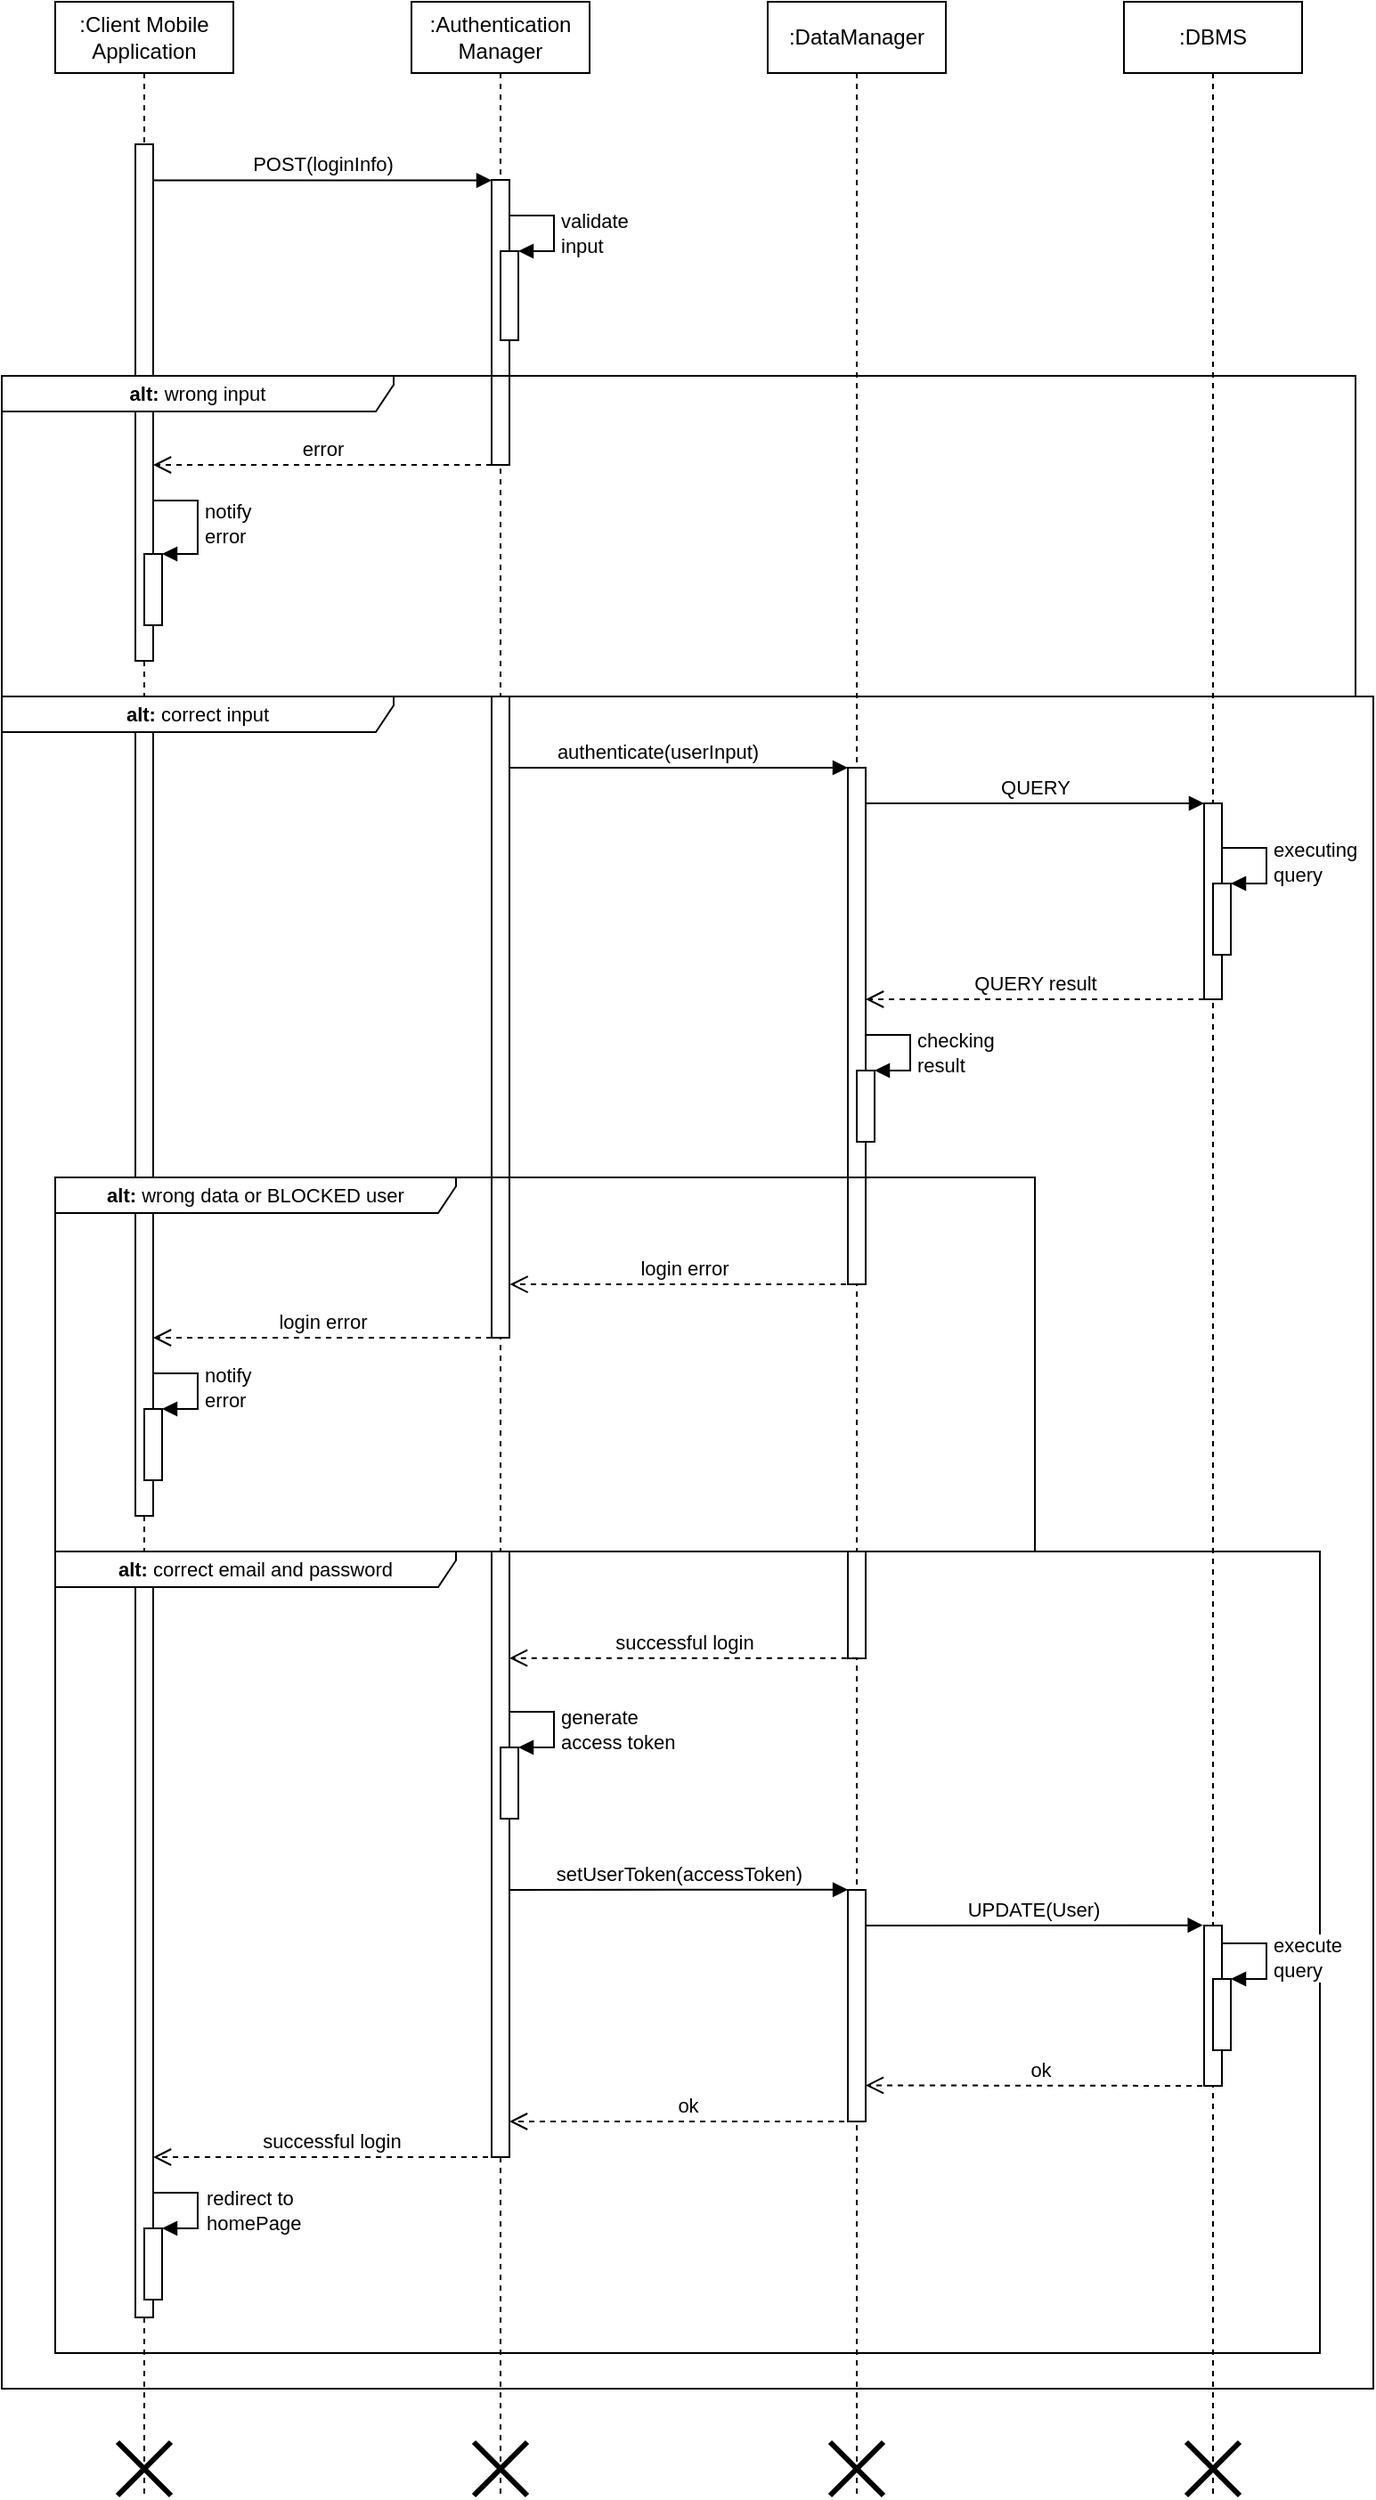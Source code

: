 <mxfile version="14.1.0" type="device"><diagram id="kgpKYQtTHZ0yAKxKKP6v" name="Page-1"><mxGraphModel dx="1038" dy="523" grid="1" gridSize="10" guides="1" tooltips="1" connect="1" arrows="1" fold="1" page="1" pageScale="1" pageWidth="850" pageHeight="1100" math="0" shadow="0"><root><mxCell id="0"/><mxCell id="1" parent="0"/><mxCell id="aKg9VvAL4HcYHQFoC9Ts-1" value=":Client Mobile&lt;br&gt;Application" style="shape=umlLifeline;perimeter=lifelinePerimeter;whiteSpace=wrap;html=1;container=1;collapsible=0;recursiveResize=0;outlineConnect=0;" parent="1" vertex="1"><mxGeometry x="70" y="80" width="100" height="1400" as="geometry"/></mxCell><mxCell id="iyA7rAM67vEXa_l-TQT6-62" value="" style="shape=umlDestroy;whiteSpace=wrap;html=1;strokeWidth=3;" vertex="1" parent="aKg9VvAL4HcYHQFoC9Ts-1"><mxGeometry x="35" y="1370" width="30" height="30" as="geometry"/></mxCell><mxCell id="aKg9VvAL4HcYHQFoC9Ts-2" value=":Authentication&lt;br&gt;Manager" style="shape=umlLifeline;perimeter=lifelinePerimeter;whiteSpace=wrap;html=1;container=1;collapsible=0;recursiveResize=0;outlineConnect=0;" parent="1" vertex="1"><mxGeometry x="270" y="80" width="100" height="1400" as="geometry"/></mxCell><mxCell id="iyA7rAM67vEXa_l-TQT6-3" value="" style="html=1;points=[];perimeter=orthogonalPerimeter;" vertex="1" parent="aKg9VvAL4HcYHQFoC9Ts-2"><mxGeometry x="45" y="100" width="10" height="160" as="geometry"/></mxCell><mxCell id="iyA7rAM67vEXa_l-TQT6-4" value="" style="html=1;points=[];perimeter=orthogonalPerimeter;" vertex="1" parent="aKg9VvAL4HcYHQFoC9Ts-2"><mxGeometry x="50" y="140" width="10" height="50" as="geometry"/></mxCell><mxCell id="iyA7rAM67vEXa_l-TQT6-5" value="validate&lt;br&gt;input" style="edgeStyle=orthogonalEdgeStyle;html=1;align=left;spacingLeft=2;endArrow=block;rounded=0;entryX=1;entryY=0;" edge="1" target="iyA7rAM67vEXa_l-TQT6-4" parent="aKg9VvAL4HcYHQFoC9Ts-2"><mxGeometry x="0.077" relative="1" as="geometry"><mxPoint x="55" y="120" as="sourcePoint"/><Array as="points"><mxPoint x="80" y="120"/></Array><mxPoint as="offset"/></mxGeometry></mxCell><mxCell id="iyA7rAM67vEXa_l-TQT6-63" value="" style="shape=umlDestroy;whiteSpace=wrap;html=1;strokeWidth=3;" vertex="1" parent="aKg9VvAL4HcYHQFoC9Ts-2"><mxGeometry x="35" y="1370" width="30" height="30" as="geometry"/></mxCell><mxCell id="aKg9VvAL4HcYHQFoC9Ts-3" value=":DataManager" style="shape=umlLifeline;perimeter=lifelinePerimeter;whiteSpace=wrap;html=1;container=1;collapsible=0;recursiveResize=0;outlineConnect=0;" parent="1" vertex="1"><mxGeometry x="470" y="80" width="100" height="1400" as="geometry"/></mxCell><mxCell id="iyA7rAM67vEXa_l-TQT6-64" value="" style="shape=umlDestroy;whiteSpace=wrap;html=1;strokeWidth=3;" vertex="1" parent="aKg9VvAL4HcYHQFoC9Ts-3"><mxGeometry x="35" y="1370" width="30" height="30" as="geometry"/></mxCell><mxCell id="kpIfHNOftxkKQExtYJpX-1" value=":DBMS" style="shape=umlLifeline;perimeter=lifelinePerimeter;whiteSpace=wrap;html=1;container=1;collapsible=0;recursiveResize=0;outlineConnect=0;" parent="1" vertex="1"><mxGeometry x="670" y="80" width="100" height="1400" as="geometry"/></mxCell><mxCell id="iyA7rAM67vEXa_l-TQT6-65" value="" style="shape=umlDestroy;whiteSpace=wrap;html=1;strokeWidth=3;" vertex="1" parent="kpIfHNOftxkKQExtYJpX-1"><mxGeometry x="35" y="1370" width="30" height="30" as="geometry"/></mxCell><mxCell id="iyA7rAM67vEXa_l-TQT6-1" value="" style="html=1;points=[];perimeter=orthogonalPerimeter;" vertex="1" parent="1"><mxGeometry x="115" y="160" width="10" height="290" as="geometry"/></mxCell><mxCell id="iyA7rAM67vEXa_l-TQT6-2" value="POST(loginInfo)" style="html=1;verticalAlign=bottom;endArrow=block;exitX=0.971;exitY=0.371;exitDx=0;exitDy=0;exitPerimeter=0;" edge="1" parent="1"><mxGeometry x="0.002" width="80" relative="1" as="geometry"><mxPoint x="124.71" y="180.26" as="sourcePoint"/><mxPoint x="315" y="180.26" as="targetPoint"/><mxPoint as="offset"/></mxGeometry></mxCell><mxCell id="iyA7rAM67vEXa_l-TQT6-13" value="error" style="html=1;verticalAlign=bottom;endArrow=open;dashed=1;endSize=8;" edge="1" parent="1" target="iyA7rAM67vEXa_l-TQT6-1"><mxGeometry relative="1" as="geometry"><mxPoint x="315" y="340" as="sourcePoint"/><mxPoint x="235" y="340" as="targetPoint"/></mxGeometry></mxCell><mxCell id="iyA7rAM67vEXa_l-TQT6-14" value="" style="html=1;points=[];perimeter=orthogonalPerimeter;" vertex="1" parent="1"><mxGeometry x="120" y="390" width="10" height="40" as="geometry"/></mxCell><mxCell id="iyA7rAM67vEXa_l-TQT6-15" value="notify&lt;br&gt;error" style="edgeStyle=orthogonalEdgeStyle;html=1;align=left;spacingLeft=2;endArrow=block;rounded=0;entryX=1;entryY=0;" edge="1" parent="1"><mxGeometry relative="1" as="geometry"><mxPoint x="125" y="360" as="sourcePoint"/><Array as="points"><mxPoint x="125" y="360"/><mxPoint x="150" y="360"/><mxPoint x="150" y="390"/></Array><mxPoint x="130" y="390" as="targetPoint"/></mxGeometry></mxCell><mxCell id="iyA7rAM67vEXa_l-TQT6-17" value="&lt;font style=&quot;font-size: 11px&quot;&gt;&lt;b&gt;alt: &lt;/b&gt;correct input&lt;/font&gt;" style="shape=umlFrame;whiteSpace=wrap;html=1;width=220;height=20;" vertex="1" parent="1"><mxGeometry x="40" y="470" width="770" height="950" as="geometry"/></mxCell><mxCell id="iyA7rAM67vEXa_l-TQT6-18" value="" style="html=1;points=[];perimeter=orthogonalPerimeter;" vertex="1" parent="1"><mxGeometry x="315" y="470" width="10" height="360" as="geometry"/></mxCell><mxCell id="iyA7rAM67vEXa_l-TQT6-19" value="authenticate(userInput)" style="html=1;verticalAlign=bottom;endArrow=block;" edge="1" parent="1" target="iyA7rAM67vEXa_l-TQT6-21"><mxGeometry x="-0.125" width="80" relative="1" as="geometry"><mxPoint x="325" y="510" as="sourcePoint"/><mxPoint x="405" y="510" as="targetPoint"/><mxPoint as="offset"/></mxGeometry></mxCell><mxCell id="iyA7rAM67vEXa_l-TQT6-21" value="" style="html=1;points=[];perimeter=orthogonalPerimeter;" vertex="1" parent="1"><mxGeometry x="515" y="510" width="10" height="290" as="geometry"/></mxCell><mxCell id="iyA7rAM67vEXa_l-TQT6-22" value="QUERY" style="html=1;verticalAlign=bottom;endArrow=block;" edge="1" parent="1" target="iyA7rAM67vEXa_l-TQT6-23"><mxGeometry width="80" relative="1" as="geometry"><mxPoint x="525" y="530" as="sourcePoint"/><mxPoint x="605" y="530" as="targetPoint"/></mxGeometry></mxCell><mxCell id="iyA7rAM67vEXa_l-TQT6-23" value="" style="html=1;points=[];perimeter=orthogonalPerimeter;" vertex="1" parent="1"><mxGeometry x="715" y="530" width="10" height="110" as="geometry"/></mxCell><mxCell id="iyA7rAM67vEXa_l-TQT6-24" value="" style="html=1;points=[];perimeter=orthogonalPerimeter;" vertex="1" parent="1"><mxGeometry x="720" y="575" width="10" height="40" as="geometry"/></mxCell><mxCell id="iyA7rAM67vEXa_l-TQT6-25" value="executing&lt;br&gt;query" style="edgeStyle=orthogonalEdgeStyle;html=1;align=left;spacingLeft=2;endArrow=block;rounded=0;entryX=1;entryY=0;" edge="1" target="iyA7rAM67vEXa_l-TQT6-24" parent="1"><mxGeometry relative="1" as="geometry"><mxPoint x="725" y="555" as="sourcePoint"/><Array as="points"><mxPoint x="750" y="555"/></Array></mxGeometry></mxCell><mxCell id="iyA7rAM67vEXa_l-TQT6-26" value="QUERY result" style="html=1;verticalAlign=bottom;endArrow=open;dashed=1;endSize=8;" edge="1" parent="1" target="iyA7rAM67vEXa_l-TQT6-21"><mxGeometry relative="1" as="geometry"><mxPoint x="715" y="640" as="sourcePoint"/><mxPoint x="635" y="640" as="targetPoint"/></mxGeometry></mxCell><mxCell id="iyA7rAM67vEXa_l-TQT6-29" value="" style="html=1;points=[];perimeter=orthogonalPerimeter;" vertex="1" parent="1"><mxGeometry x="115" y="490" width="10" height="440" as="geometry"/></mxCell><mxCell id="iyA7rAM67vEXa_l-TQT6-30" value="" style="html=1;points=[];perimeter=orthogonalPerimeter;" vertex="1" parent="1"><mxGeometry x="520" y="680" width="10" height="40" as="geometry"/></mxCell><mxCell id="iyA7rAM67vEXa_l-TQT6-31" value="checking&lt;br&gt;result" style="edgeStyle=orthogonalEdgeStyle;html=1;align=left;spacingLeft=2;endArrow=block;rounded=0;entryX=1;entryY=0;" edge="1" target="iyA7rAM67vEXa_l-TQT6-30" parent="1"><mxGeometry x="0.077" relative="1" as="geometry"><mxPoint x="525" y="660" as="sourcePoint"/><Array as="points"><mxPoint x="550" y="660"/></Array><mxPoint as="offset"/></mxGeometry></mxCell><mxCell id="iyA7rAM67vEXa_l-TQT6-32" value="login error" style="html=1;verticalAlign=bottom;endArrow=open;dashed=1;endSize=8;entryX=0.455;entryY=0.286;entryDx=0;entryDy=0;entryPerimeter=0;" edge="1" parent="1"><mxGeometry relative="1" as="geometry"><mxPoint x="520" y="800" as="sourcePoint"/><mxPoint x="325.25" y="800.06" as="targetPoint"/></mxGeometry></mxCell><mxCell id="iyA7rAM67vEXa_l-TQT6-33" value="login error" style="html=1;verticalAlign=bottom;endArrow=open;dashed=1;endSize=8;" edge="1" parent="1" target="iyA7rAM67vEXa_l-TQT6-29"><mxGeometry relative="1" as="geometry"><mxPoint x="315" y="830" as="sourcePoint"/><mxPoint x="235" y="830" as="targetPoint"/></mxGeometry></mxCell><mxCell id="iyA7rAM67vEXa_l-TQT6-34" value="&lt;font style=&quot;font-size: 11px&quot;&gt;&lt;b&gt;alt: &lt;/b&gt;correct email and password&lt;/font&gt;" style="shape=umlFrame;whiteSpace=wrap;html=1;width=225;height=20;" vertex="1" parent="1"><mxGeometry x="70" y="950" width="710" height="450" as="geometry"/></mxCell><mxCell id="iyA7rAM67vEXa_l-TQT6-35" value="" style="html=1;points=[];perimeter=orthogonalPerimeter;" vertex="1" parent="1"><mxGeometry x="120" y="870" width="10" height="40" as="geometry"/></mxCell><mxCell id="iyA7rAM67vEXa_l-TQT6-36" value="notify&lt;br&gt;error" style="edgeStyle=orthogonalEdgeStyle;html=1;align=left;spacingLeft=2;endArrow=block;rounded=0;entryX=1;entryY=0;" edge="1" target="iyA7rAM67vEXa_l-TQT6-35" parent="1"><mxGeometry relative="1" as="geometry"><mxPoint x="125" y="850" as="sourcePoint"/><Array as="points"><mxPoint x="150" y="850"/></Array></mxGeometry></mxCell><mxCell id="iyA7rAM67vEXa_l-TQT6-39" value="" style="html=1;points=[];perimeter=orthogonalPerimeter;" vertex="1" parent="1"><mxGeometry x="115" y="970" width="10" height="410" as="geometry"/></mxCell><mxCell id="iyA7rAM67vEXa_l-TQT6-41" value="successful login" style="html=1;verticalAlign=bottom;endArrow=open;dashed=1;endSize=8;" edge="1" parent="1" target="iyA7rAM67vEXa_l-TQT6-39"><mxGeometry x="190" y="1210" as="geometry"><mxPoint x="325" y="1290" as="sourcePoint"/><mxPoint x="245" y="1290" as="targetPoint"/></mxGeometry></mxCell><mxCell id="iyA7rAM67vEXa_l-TQT6-42" value="" style="html=1;points=[];perimeter=orthogonalPerimeter;" vertex="1" parent="1"><mxGeometry x="120" y="1330" width="10" height="40" as="geometry"/></mxCell><mxCell id="iyA7rAM67vEXa_l-TQT6-43" value="redirect to&lt;br&gt;homePage" style="edgeStyle=orthogonalEdgeStyle;html=1;align=left;spacingLeft=2;endArrow=block;rounded=0;entryX=1;entryY=0;" edge="1" target="iyA7rAM67vEXa_l-TQT6-42" parent="1"><mxGeometry as="geometry"><mxPoint x="125" y="1310" as="sourcePoint"/><Array as="points"><mxPoint x="150" y="1310"/></Array><mxPoint x="23" as="offset"/></mxGeometry></mxCell><mxCell id="iyA7rAM67vEXa_l-TQT6-49" value="" style="group" vertex="1" connectable="0" parent="1"><mxGeometry x="315" y="950" width="210" height="340" as="geometry"/></mxCell><mxCell id="iyA7rAM67vEXa_l-TQT6-37" value="" style="html=1;points=[];perimeter=orthogonalPerimeter;" vertex="1" parent="iyA7rAM67vEXa_l-TQT6-49"><mxGeometry x="200" width="10" height="60" as="geometry"/></mxCell><mxCell id="iyA7rAM67vEXa_l-TQT6-38" value="" style="html=1;points=[];perimeter=orthogonalPerimeter;" vertex="1" parent="iyA7rAM67vEXa_l-TQT6-49"><mxGeometry width="10" height="340" as="geometry"/></mxCell><mxCell id="iyA7rAM67vEXa_l-TQT6-40" value="successful login" style="html=1;verticalAlign=bottom;endArrow=open;dashed=1;endSize=8;entryX=1.5;entryY=0.176;entryDx=0;entryDy=0;entryPerimeter=0;exitX=0.54;exitY=0.998;exitDx=0;exitDy=0;exitPerimeter=0;" edge="1" parent="iyA7rAM67vEXa_l-TQT6-49" source="iyA7rAM67vEXa_l-TQT6-37"><mxGeometry x="-170" as="geometry"><mxPoint x="195" y="60" as="sourcePoint"/><mxPoint x="10" y="59.84" as="targetPoint"/></mxGeometry></mxCell><mxCell id="iyA7rAM67vEXa_l-TQT6-50" value="" style="html=1;points=[];perimeter=orthogonalPerimeter;" vertex="1" parent="1"><mxGeometry x="320" y="1060" width="10" height="40" as="geometry"/></mxCell><mxCell id="iyA7rAM67vEXa_l-TQT6-51" value="generate&lt;br&gt;access token" style="edgeStyle=orthogonalEdgeStyle;html=1;align=left;spacingLeft=2;endArrow=block;rounded=0;entryX=1;entryY=0;" edge="1" target="iyA7rAM67vEXa_l-TQT6-50" parent="1"><mxGeometry x="0.077" relative="1" as="geometry"><mxPoint x="325" y="1040" as="sourcePoint"/><Array as="points"><mxPoint x="350" y="1040"/></Array><mxPoint as="offset"/></mxGeometry></mxCell><mxCell id="iyA7rAM67vEXa_l-TQT6-52" value="setUserToken(accessToken)" style="html=1;verticalAlign=bottom;endArrow=block;entryX=0.005;entryY=-0.001;entryDx=0;entryDy=0;entryPerimeter=0;" edge="1" parent="1" target="iyA7rAM67vEXa_l-TQT6-54"><mxGeometry width="80" relative="1" as="geometry"><mxPoint x="325" y="1140" as="sourcePoint"/><mxPoint x="405" y="1140" as="targetPoint"/></mxGeometry></mxCell><mxCell id="iyA7rAM67vEXa_l-TQT6-54" value="" style="html=1;points=[];perimeter=orthogonalPerimeter;" vertex="1" parent="1"><mxGeometry x="515" y="1140" width="10" height="130" as="geometry"/></mxCell><mxCell id="iyA7rAM67vEXa_l-TQT6-55" value="UPDATE(User)" style="html=1;verticalAlign=bottom;endArrow=block;entryX=-0.065;entryY=-0.002;entryDx=0;entryDy=0;entryPerimeter=0;" edge="1" parent="1" target="iyA7rAM67vEXa_l-TQT6-56"><mxGeometry width="80" relative="1" as="geometry"><mxPoint x="525" y="1160" as="sourcePoint"/><mxPoint x="605" y="1160" as="targetPoint"/></mxGeometry></mxCell><mxCell id="iyA7rAM67vEXa_l-TQT6-56" value="" style="html=1;points=[];perimeter=orthogonalPerimeter;" vertex="1" parent="1"><mxGeometry x="715" y="1160" width="10" height="90" as="geometry"/></mxCell><mxCell id="iyA7rAM67vEXa_l-TQT6-57" value="" style="html=1;points=[];perimeter=orthogonalPerimeter;" vertex="1" parent="1"><mxGeometry x="720" y="1190" width="10" height="40" as="geometry"/></mxCell><mxCell id="iyA7rAM67vEXa_l-TQT6-58" value="execute&lt;br&gt;query" style="edgeStyle=orthogonalEdgeStyle;html=1;align=left;spacingLeft=2;endArrow=block;rounded=0;entryX=1;entryY=0;" edge="1" target="iyA7rAM67vEXa_l-TQT6-57" parent="1"><mxGeometry relative="1" as="geometry"><mxPoint x="725" y="1170" as="sourcePoint"/><Array as="points"><mxPoint x="750" y="1170"/></Array></mxGeometry></mxCell><mxCell id="iyA7rAM67vEXa_l-TQT6-59" value="ok" style="html=1;verticalAlign=bottom;endArrow=open;dashed=1;endSize=8;entryX=0.995;entryY=0.844;entryDx=0;entryDy=0;entryPerimeter=0;" edge="1" parent="1" target="iyA7rAM67vEXa_l-TQT6-54"><mxGeometry relative="1" as="geometry"><mxPoint x="720" y="1250" as="sourcePoint"/><mxPoint x="640" y="1250" as="targetPoint"/></mxGeometry></mxCell><mxCell id="iyA7rAM67vEXa_l-TQT6-60" value="ok" style="html=1;verticalAlign=bottom;endArrow=open;dashed=1;endSize=8;" edge="1" parent="1" target="iyA7rAM67vEXa_l-TQT6-38"><mxGeometry relative="1" as="geometry"><mxPoint x="525" y="1270" as="sourcePoint"/><mxPoint x="445" y="1270" as="targetPoint"/></mxGeometry></mxCell><mxCell id="iyA7rAM67vEXa_l-TQT6-28" value="&lt;font style=&quot;font-size: 11px&quot;&gt;&lt;b&gt;alt: &lt;/b&gt;wrong data or BLOCKED user&lt;/font&gt;" style="shape=umlFrame;whiteSpace=wrap;html=1;width=225;height=20;" vertex="1" parent="1"><mxGeometry x="70" y="740" width="550" height="210" as="geometry"/></mxCell><mxCell id="iyA7rAM67vEXa_l-TQT6-6" value="&lt;font style=&quot;font-size: 11px&quot;&gt;&lt;b&gt;alt: &lt;/b&gt;wrong input&lt;/font&gt;" style="shape=umlFrame;whiteSpace=wrap;html=1;width=220;height=20;" vertex="1" parent="1"><mxGeometry x="40" y="290" width="760" height="180" as="geometry"/></mxCell></root></mxGraphModel></diagram></mxfile>